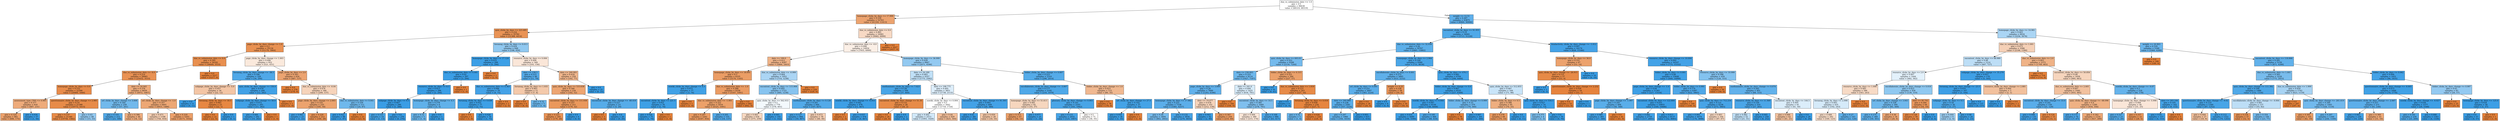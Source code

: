 digraph Tree {
node [shape=box, style="filled", color="black"] ;
0 [label="due_vs_submission_date <= 1.0\ngini = 0.5\nsamples = 96638\nvalue = [48319, 48319]", fillcolor="#e5813900"] ;
1 [label="homepage_clicks_by_days <= 17.999\ngini = 0.339\nsamples = 52763\nvalue = [41350, 11413]", fillcolor="#e58139b9"] ;
0 -> 1 [labeldistance=2.5, labelangle=45, headlabel="True"] ;
2 [label="quiz_clicks_by_days <= 223.485\ngini = 0.216\nsamples = 35782\nvalue = [31368, 4414]", fillcolor="#e58139db"] ;
1 -> 2 ;
3 [label="page_clicks_by_days_change <= 1.0\ngini = 0.2\nsamples = 35134\nvalue = [31170, 3964]", fillcolor="#e58139df"] ;
2 -> 3 ;
4 [label="due_vs_submission_date <= 0.0\ngini = 0.185\nsamples = 34182\nvalue = [30649, 3533]", fillcolor="#e58139e2"] ;
3 -> 4 ;
5 [label="due_vs_submission_date <= -0.0\ngini = 0.214\nsamples = 28965\nvalue = [25432, 3533]", fillcolor="#e58139dc"] ;
4 -> 5 ;
6 [label="homepage_clicks_by_days <= 0.0\ngini = 0.152\nsamples = 22306\nvalue = [20460, 1846]", fillcolor="#e58139e8"] ;
5 -> 6 ;
7 [label="assessment_type_CMA <= 0.985\ngini = 0.377\nsamples = 918\nvalue = [687, 231]", fillcolor="#e58139a9"] ;
6 -> 7 ;
8 [label="gini = 0.324\nsamples = 861\nvalue = [686, 175]", fillcolor="#e58139be"] ;
7 -> 8 ;
9 [label="gini = 0.034\nsamples = 57\nvalue = [1, 56]", fillcolor="#399de5fa"] ;
7 -> 9 ;
10 [label="questionnaire_clicks_by_days_change <= 2.985\ngini = 0.14\nsamples = 21388\nvalue = [19773, 1615]", fillcolor="#e58139ea"] ;
6 -> 10 ;
11 [label="gini = 0.137\nsamples = 21340\nvalue = [19758, 1582]", fillcolor="#e58139eb"] ;
10 -> 11 ;
12 [label="gini = 0.43\nsamples = 48\nvalue = [15, 33]", fillcolor="#399de58b"] ;
10 -> 12 ;
13 [label="date <= 24.945\ngini = 0.378\nsamples = 6659\nvalue = [4972, 1687]", fillcolor="#e58139a8"] ;
5 -> 13 ;
14 [label="url_clicks_by_days_change <= 3.008\ngini = 0.344\nsamples = 258\nvalue = [57, 201]", fillcolor="#399de5b7"] ;
13 -> 14 ;
15 [label="gini = 0.193\nsamples = 212\nvalue = [23, 189]", fillcolor="#399de5e0"] ;
14 -> 15 ;
16 [label="gini = 0.386\nsamples = 46\nvalue = [34, 12]", fillcolor="#e58139a5"] ;
14 -> 16 ;
17 [label="url_clicks_by_days_change <= -1.0\ngini = 0.357\nsamples = 6401\nvalue = [4915, 1486]", fillcolor="#e58139b2"] ;
13 -> 17 ;
18 [label="gini = 0.471\nsamples = 1198\nvalue = [744, 454]", fillcolor="#e5813963"] ;
17 -> 18 ;
19 [label="gini = 0.318\nsamples = 5203\nvalue = [4171, 1032]", fillcolor="#e58139c0"] ;
17 -> 19 ;
20 [label="gini = 0.0\nsamples = 5217\nvalue = [5217, 0]", fillcolor="#e58139ff"] ;
4 -> 20 ;
21 [label="page_clicks_by_days_change <= 1.003\ngini = 0.496\nsamples = 952\nvalue = [521, 431]", fillcolor="#e581392c"] ;
3 -> 21 ;
22 [label="forumng_clicks_by_days_change <= -38.5\ngini = 0.186\nsamples = 328\nvalue = [34, 294]", fillcolor="#399de5e2"] ;
21 -> 22 ;
23 [label="subpage_clicks_by_days_change <= -5.0\ngini = 0.457\nsamples = 34\nvalue = [22, 12]", fillcolor="#e5813974"] ;
22 -> 23 ;
24 [label="gini = 0.0\nsamples = 11\nvalue = [0, 11]", fillcolor="#399de5ff"] ;
23 -> 24 ;
25 [label="forumng_clicks_by_days <= 18.5\ngini = 0.083\nsamples = 23\nvalue = [22, 1]", fillcolor="#e58139f3"] ;
23 -> 25 ;
26 [label="gini = 0.0\nsamples = 22\nvalue = [22, 0]", fillcolor="#e58139ff"] ;
25 -> 26 ;
27 [label="gini = 0.0\nsamples = 1\nvalue = [0, 1]", fillcolor="#399de5ff"] ;
25 -> 27 ;
28 [label="quiz_clicks_by_days_change <= 150.0\ngini = 0.078\nsamples = 294\nvalue = [12, 282]", fillcolor="#399de5f4"] ;
22 -> 28 ;
29 [label="subpage_clicks_by_days_change <= 50.0\ngini = 0.072\nsamples = 293\nvalue = [11, 282]", fillcolor="#399de5f5"] ;
28 -> 29 ;
30 [label="gini = 0.066\nsamples = 292\nvalue = [10, 282]", fillcolor="#399de5f6"] ;
29 -> 30 ;
31 [label="gini = 0.0\nsamples = 1\nvalue = [1, 0]", fillcolor="#e58139ff"] ;
29 -> 31 ;
32 [label="gini = 0.0\nsamples = 1\nvalue = [1, 0]", fillcolor="#e58139ff"] ;
28 -> 32 ;
33 [label="page_clicks_by_days <= 2.0\ngini = 0.343\nsamples = 624\nvalue = [487, 137]", fillcolor="#e58139b7"] ;
21 -> 33 ;
34 [label="gini = 0.0\nsamples = 278\nvalue = [278, 0]", fillcolor="#e58139ff"] ;
33 -> 34 ;
35 [label="due_vs_submission_date <= -0.04\ngini = 0.478\nsamples = 346\nvalue = [209, 137]", fillcolor="#e5813958"] ;
33 -> 35 ;
36 [label="page_clicks_by_days_change <= 2.003\ngini = 0.335\nsamples = 235\nvalue = [185, 50]", fillcolor="#e58139ba"] ;
35 -> 36 ;
37 [label="gini = 0.083\nsamples = 23\nvalue = [1, 22]", fillcolor="#399de5f3"] ;
36 -> 37 ;
38 [label="gini = 0.229\nsamples = 212\nvalue = [184, 28]", fillcolor="#e58139d8"] ;
36 -> 38 ;
39 [label="due_vs_submission_date <= 0.041\ngini = 0.339\nsamples = 111\nvalue = [24, 87]", fillcolor="#399de5b9"] ;
35 -> 39 ;
40 [label="gini = 0.022\nsamples = 88\nvalue = [1, 87]", fillcolor="#399de5fc"] ;
39 -> 40 ;
41 [label="gini = 0.0\nsamples = 23\nvalue = [23, 0]", fillcolor="#e58139ff"] ;
39 -> 41 ;
42 [label="forumng_clicks_by_days <= 0.013\ngini = 0.424\nsamples = 648\nvalue = [198, 450]", fillcolor="#399de58f"] ;
2 -> 42 ;
43 [label="homepage_clicks_by_days <= 17.124\ngini = 0.033\nsamples = 299\nvalue = [5, 294]", fillcolor="#399de5fb"] ;
42 -> 43 ;
44 [label="due_vs_submission_date <= 0.441\ngini = 0.02\nsamples = 297\nvalue = [3, 294]", fillcolor="#399de5fc"] ;
43 -> 44 ;
45 [label="resource_clicks_by_days <= 8.5\ngini = 0.013\nsamples = 296\nvalue = [2, 294]", fillcolor="#399de5fd"] ;
44 -> 45 ;
46 [label="subpage_clicks_by_days <= 9.5\ngini = 0.007\nsamples = 290\nvalue = [1, 289]", fillcolor="#399de5fe"] ;
45 -> 46 ;
47 [label="gini = 0.133\nsamples = 14\nvalue = [1, 13]", fillcolor="#399de5eb"] ;
46 -> 47 ;
48 [label="gini = 0.0\nsamples = 276\nvalue = [0, 276]", fillcolor="#399de5ff"] ;
46 -> 48 ;
49 [label="homepage_clicks_by_days_change <= 4.5\ngini = 0.278\nsamples = 6\nvalue = [1, 5]", fillcolor="#399de5cc"] ;
45 -> 49 ;
50 [label="gini = 0.32\nsamples = 5\nvalue = [1, 4]", fillcolor="#399de5bf"] ;
49 -> 50 ;
51 [label="gini = 0.0\nsamples = 1\nvalue = [0, 1]", fillcolor="#399de5ff"] ;
49 -> 51 ;
52 [label="gini = 0.0\nsamples = 1\nvalue = [1, 0]", fillcolor="#e58139ff"] ;
44 -> 52 ;
53 [label="gini = 0.0\nsamples = 2\nvalue = [2, 0]", fillcolor="#e58139ff"] ;
43 -> 53 ;
54 [label="resource_clicks_by_days <= 0.006\ngini = 0.494\nsamples = 349\nvalue = [193, 156]", fillcolor="#e5813931"] ;
42 -> 54 ;
55 [label="date <= 238.5\ngini = 0.215\nsamples = 90\nvalue = [11, 79]", fillcolor="#399de5db"] ;
54 -> 55 ;
56 [label="due_vs_submission_date <= 0.363\ngini = 0.096\nsamples = 79\nvalue = [4, 75]", fillcolor="#399de5f1"] ;
55 -> 56 ;
57 [label="forumng_clicks_by_days <= 0.638\ngini = 0.051\nsamples = 77\nvalue = [2, 75]", fillcolor="#399de5f8"] ;
56 -> 57 ;
58 [label="gini = 0.0\nsamples = 1\nvalue = [1, 0]", fillcolor="#e58139ff"] ;
57 -> 58 ;
59 [label="gini = 0.026\nsamples = 76\nvalue = [1, 75]", fillcolor="#399de5fc"] ;
57 -> 59 ;
60 [label="gini = 0.0\nsamples = 2\nvalue = [2, 0]", fillcolor="#e58139ff"] ;
56 -> 60 ;
61 [label="forumng_clicks_by_days <= 1.935\ngini = 0.463\nsamples = 11\nvalue = [7, 4]", fillcolor="#e581396d"] ;
55 -> 61 ;
62 [label="gini = 0.0\nsamples = 6\nvalue = [6, 0]", fillcolor="#e58139ff"] ;
61 -> 62 ;
63 [label="gini = 0.32\nsamples = 5\nvalue = [1, 4]", fillcolor="#399de5bf"] ;
61 -> 63 ;
64 [label="date <= 240.993\ngini = 0.418\nsamples = 259\nvalue = [182, 77]", fillcolor="#e5813993"] ;
54 -> 64 ;
65 [label="quiz_clicks_by_days <= 533.638\ngini = 0.346\nsamples = 234\nvalue = [182, 52]", fillcolor="#e58139b6"] ;
64 -> 65 ;
66 [label="oucontent_clicks_by_days <= 111.938\ngini = 0.257\nsamples = 211\nvalue = [179, 32]", fillcolor="#e58139d1"] ;
65 -> 66 ;
67 [label="gini = 0.221\nsamples = 205\nvalue = [179, 26]", fillcolor="#e58139da"] ;
66 -> 67 ;
68 [label="gini = 0.0\nsamples = 6\nvalue = [0, 6]", fillcolor="#399de5ff"] ;
66 -> 68 ;
69 [label="oucontent_clicks_by_days_change <= -48.418\ngini = 0.227\nsamples = 23\nvalue = [3, 20]", fillcolor="#399de5d9"] ;
65 -> 69 ;
70 [label="gini = 0.0\nsamples = 3\nvalue = [3, 0]", fillcolor="#e58139ff"] ;
69 -> 70 ;
71 [label="gini = 0.0\nsamples = 20\nvalue = [0, 20]", fillcolor="#399de5ff"] ;
69 -> 71 ;
72 [label="gini = 0.0\nsamples = 25\nvalue = [0, 25]", fillcolor="#399de5ff"] ;
64 -> 72 ;
73 [label="due_vs_submission_date <= 0.0\ngini = 0.485\nsamples = 16981\nvalue = [9982, 6999]", fillcolor="#e581394c"] ;
1 -> 73 ;
74 [label="due_vs_submission_date <= -0.0\ngini = 0.498\nsamples = 14954\nvalue = [7955, 6999]", fillcolor="#e581391f"] ;
73 -> 74 ;
75 [label="date <= 199.0\ngini = 0.412\nsamples = 8287\nvalue = [5884, 2403]", fillcolor="#e5813997"] ;
74 -> 75 ;
76 [label="homepage_clicks_by_days <= 18.001\ngini = 0.3\nsamples = 6335\nvalue = [5170, 1165]", fillcolor="#e58139c6"] ;
75 -> 76 ;
77 [label="ouwiki_clicks_by_days_change <= 4.5\ngini = 0.075\nsamples = 77\nvalue = [3, 74]", fillcolor="#399de5f5"] ;
76 -> 77 ;
78 [label="oucontent_clicks_by_days <= 221.5\ngini = 0.051\nsamples = 76\nvalue = [2, 74]", fillcolor="#399de5f8"] ;
77 -> 78 ;
79 [label="gini = 0.026\nsamples = 75\nvalue = [1, 74]", fillcolor="#399de5fc"] ;
78 -> 79 ;
80 [label="gini = 0.0\nsamples = 1\nvalue = [1, 0]", fillcolor="#e58139ff"] ;
78 -> 80 ;
81 [label="gini = 0.0\nsamples = 1\nvalue = [1, 0]", fillcolor="#e58139ff"] ;
77 -> 81 ;
82 [label="due_vs_submission_date <= -1.0\ngini = 0.288\nsamples = 6258\nvalue = [5167, 1091]", fillcolor="#e58139c9"] ;
76 -> 82 ;
83 [label="due_vs_submission_date <= -1.001\ngini = 0.322\nsamples = 5416\nvalue = [4325, 1091]", fillcolor="#e58139bf"] ;
82 -> 83 ;
84 [label="gini = 0.297\nsamples = 5261\nvalue = [4307, 954]", fillcolor="#e58139c7"] ;
83 -> 84 ;
85 [label="gini = 0.205\nsamples = 155\nvalue = [18, 137]", fillcolor="#399de5dd"] ;
83 -> 85 ;
86 [label="gini = 0.0\nsamples = 842\nvalue = [842, 0]", fillcolor="#e58139ff"] ;
82 -> 86 ;
87 [label="due_vs_submission_date <= -0.999\ngini = 0.464\nsamples = 1952\nvalue = [714, 1238]", fillcolor="#399de56c"] ;
75 -> 87 ;
88 [label="oucontent_clicks_by_days <= 115.908\ngini = 0.405\nsamples = 1723\nvalue = [485, 1238]", fillcolor="#399de59b"] ;
87 -> 88 ;
89 [label="quiz_clicks_by_days <= 562.933\ngini = 0.5\nsamples = 779\nvalue = [378, 401]", fillcolor="#399de50f"] ;
88 -> 89 ;
90 [label="gini = 0.483\nsamples = 634\nvalue = [375, 259]", fillcolor="#e581394f"] ;
89 -> 90 ;
91 [label="gini = 0.041\nsamples = 145\nvalue = [3, 142]", fillcolor="#399de5fa"] ;
89 -> 91 ;
92 [label="ouelluminate_clicks_by_days <= 0.126\ngini = 0.201\nsamples = 944\nvalue = [107, 837]", fillcolor="#399de5de"] ;
88 -> 92 ;
93 [label="gini = 0.127\nsamples = 866\nvalue = [59, 807]", fillcolor="#399de5ec"] ;
92 -> 93 ;
94 [label="gini = 0.473\nsamples = 78\nvalue = [48, 30]", fillcolor="#e5813960"] ;
92 -> 94 ;
95 [label="gini = 0.0\nsamples = 229\nvalue = [229, 0]", fillcolor="#e58139ff"] ;
87 -> 95 ;
96 [label="homepage_clicks_by_days <= 36.999\ngini = 0.428\nsamples = 6667\nvalue = [2071, 4596]", fillcolor="#399de58c"] ;
74 -> 96 ;
97 [label="date <= 24.189\ngini = 0.483\nsamples = 4357\nvalue = [1775, 2582]", fillcolor="#399de550"] ;
96 -> 97 ;
98 [label="ouelluminate_clicks_by_days <= 7.023\ngini = 0.136\nsamples = 506\nvalue = [37, 469]", fillcolor="#399de5eb"] ;
97 -> 98 ;
99 [label="ouwiki_clicks_by_days_change <= -0.053\ngini = 0.045\nsamples = 478\nvalue = [11, 467]", fillcolor="#399de5f9"] ;
98 -> 99 ;
100 [label="gini = 0.0\nsamples = 2\nvalue = [2, 0]", fillcolor="#e58139ff"] ;
99 -> 100 ;
101 [label="gini = 0.037\nsamples = 476\nvalue = [9, 467]", fillcolor="#399de5fa"] ;
99 -> 101 ;
102 [label="oucontent_clicks_by_days_change <= 51.35\ngini = 0.133\nsamples = 28\nvalue = [26, 2]", fillcolor="#e58139eb"] ;
98 -> 102 ;
103 [label="gini = 0.0\nsamples = 26\nvalue = [26, 0]", fillcolor="#e58139ff"] ;
102 -> 103 ;
104 [label="gini = 0.0\nsamples = 2\nvalue = [0, 2]", fillcolor="#399de5ff"] ;
102 -> 104 ;
105 [label="date <= 198.775\ngini = 0.495\nsamples = 3851\nvalue = [1738, 2113]", fillcolor="#399de52d"] ;
97 -> 105 ;
106 [label="ouwiki_clicks_by_days <= 0.004\ngini = 0.5\nsamples = 3442\nvalue = [1718, 1724]", fillcolor="#399de501"] ;
105 -> 106 ;
107 [label="gini = 0.492\nsamples = 2513\nvalue = [1093, 1420]", fillcolor="#399de53b"] ;
106 -> 107 ;
108 [label="gini = 0.44\nsamples = 929\nvalue = [625, 304]", fillcolor="#e5813983"] ;
106 -> 108 ;
109 [label="oucontent_clicks_by_days_change <= 91.593\ngini = 0.093\nsamples = 409\nvalue = [20, 389]", fillcolor="#399de5f2"] ;
105 -> 109 ;
110 [label="gini = 0.01\nsamples = 381\nvalue = [2, 379]", fillcolor="#399de5fe"] ;
109 -> 110 ;
111 [label="gini = 0.459\nsamples = 28\nvalue = [18, 10]", fillcolor="#e5813971"] ;
109 -> 111 ;
112 [label="folder_clicks_by_days_change <= 0.007\ngini = 0.223\nsamples = 2310\nvalue = [296, 2014]", fillcolor="#399de5da"] ;
96 -> 112 ;
113 [label="oucollaborate_clicks_by_days_change <= -3.007\ngini = 0.177\nsamples = 2195\nvalue = [216, 1979]", fillcolor="#399de5e3"] ;
112 -> 113 ;
114 [label="homepage_clicks_by_days <= 51.613\ngini = 0.481\nsamples = 92\nvalue = [55, 37]", fillcolor="#e5813953"] ;
113 -> 114 ;
115 [label="gini = 0.313\nsamples = 67\nvalue = [54, 13]", fillcolor="#e58139c2"] ;
114 -> 115 ;
116 [label="gini = 0.077\nsamples = 25\nvalue = [1, 24]", fillcolor="#399de5f4"] ;
114 -> 116 ;
117 [label="glossary_clicks_by_days_change <= 0.003\ngini = 0.141\nsamples = 2103\nvalue = [161, 1942]", fillcolor="#399de5ea"] ;
113 -> 117 ;
118 [label="gini = 0.115\nsamples = 2032\nvalue = [125, 1907]", fillcolor="#399de5ee"] ;
117 -> 118 ;
119 [label="gini = 0.5\nsamples = 71\nvalue = [36, 35]", fillcolor="#e5813907"] ;
117 -> 119 ;
120 [label="folder_clicks_by_days_change <= 1.0\ngini = 0.423\nsamples = 115\nvalue = [80, 35]", fillcolor="#e581398f"] ;
112 -> 120 ;
121 [label="gini = 0.0\nsamples = 78\nvalue = [78, 0]", fillcolor="#e58139ff"] ;
120 -> 121 ;
122 [label="url_clicks_by_days_change <= 27.5\ngini = 0.102\nsamples = 37\nvalue = [2, 35]", fillcolor="#399de5f0"] ;
120 -> 122 ;
123 [label="gini = 0.054\nsamples = 36\nvalue = [1, 35]", fillcolor="#399de5f8"] ;
122 -> 123 ;
124 [label="gini = 0.0\nsamples = 1\nvalue = [1, 0]", fillcolor="#e58139ff"] ;
122 -> 124 ;
125 [label="gini = 0.0\nsamples = 2027\nvalue = [2027, 0]", fillcolor="#e58139ff"] ;
73 -> 125 ;
126 [label="weight <= 12.51\ngini = 0.267\nsamples = 43875\nvalue = [6969, 36906]", fillcolor="#399de5cf"] ;
0 -> 126 [labeldistance=2.5, labelangle=-45, headlabel="False"] ;
127 [label="oucontent_clicks_by_days <= 91.955\ngini = 0.19\nsamples = 34941\nvalue = [3713, 31228]", fillcolor="#399de5e1"] ;
126 -> 127 ;
128 [label="due_vs_submission_date <= 32.936\ngini = 0.26\nsamples = 18767\nvalue = [2885, 15882]", fillcolor="#399de5d1"] ;
127 -> 128 ;
129 [label="quiz_clicks_by_days <= 693.01\ngini = 0.353\nsamples = 9398\nvalue = [2154, 7244]", fillcolor="#399de5b3"] ;
128 -> 129 ;
130 [label="date <= 236.003\ngini = 0.333\nsamples = 9114\nvalue = [1927, 7187]", fillcolor="#399de5bb"] ;
129 -> 130 ;
131 [label="page_clicks_by_days <= 3.006\ngini = 0.28\nsamples = 7689\nvalue = [1293, 6396]", fillcolor="#399de5cb"] ;
130 -> 131 ;
132 [label="homepage_clicks_by_days <= 17.982\ngini = 0.251\nsamples = 7338\nvalue = [1081, 6257]", fillcolor="#399de5d3"] ;
131 -> 132 ;
133 [label="gini = 0.36\nsamples = 3404\nvalue = [802, 2602]", fillcolor="#399de5b0"] ;
132 -> 133 ;
134 [label="gini = 0.132\nsamples = 3934\nvalue = [279, 3655]", fillcolor="#399de5ec"] ;
132 -> 134 ;
135 [label="date <= 19.077\ngini = 0.478\nsamples = 351\nvalue = [212, 139]", fillcolor="#e5813958"] ;
131 -> 135 ;
136 [label="gini = 0.043\nsamples = 92\nvalue = [2, 90]", fillcolor="#399de5f9"] ;
135 -> 136 ;
137 [label="gini = 0.307\nsamples = 259\nvalue = [210, 49]", fillcolor="#e58139c4"] ;
135 -> 137 ;
138 [label="date <= 241.0\ngini = 0.494\nsamples = 1425\nvalue = [634, 791]", fillcolor="#399de533"] ;
130 -> 138 ;
139 [label="gini = 0.0\nsamples = 356\nvalue = [356, 0]", fillcolor="#e58139ff"] ;
138 -> 139 ;
140 [label="oucontent_clicks_by_days <= 14.5\ngini = 0.385\nsamples = 1069\nvalue = [278, 791]", fillcolor="#399de5a5"] ;
138 -> 140 ;
141 [label="gini = 0.494\nsamples = 389\nvalue = [215, 174]", fillcolor="#e5813931"] ;
140 -> 141 ;
142 [label="gini = 0.168\nsamples = 680\nvalue = [63, 617]", fillcolor="#399de5e5"] ;
140 -> 142 ;
143 [label="folder_clicks_by_days <= 0.315\ngini = 0.321\nsamples = 284\nvalue = [227, 57]", fillcolor="#e58139bf"] ;
129 -> 143 ;
144 [label="gini = 0.0\nsamples = 41\nvalue = [0, 41]", fillcolor="#399de5ff"] ;
143 -> 144 ;
145 [label="due_vs_submission_date <= 1.019\ngini = 0.123\nsamples = 243\nvalue = [227, 16]", fillcolor="#e58139ed"] ;
143 -> 145 ;
146 [label="gini = 0.0\nsamples = 9\nvalue = [0, 9]", fillcolor="#399de5ff"] ;
145 -> 146 ;
147 [label="forumng_clicks_by_days <= 0.018\ngini = 0.058\nsamples = 234\nvalue = [227, 7]", fillcolor="#e58139f7"] ;
145 -> 147 ;
148 [label="gini = 0.32\nsamples = 5\nvalue = [1, 4]", fillcolor="#399de5bf"] ;
147 -> 148 ;
149 [label="gini = 0.026\nsamples = 229\nvalue = [226, 3]", fillcolor="#e58139fc"] ;
147 -> 149 ;
150 [label="homepage_clicks_by_days <= 2.964\ngini = 0.144\nsamples = 9369\nvalue = [731, 8638]", fillcolor="#399de5e9"] ;
128 -> 150 ;
151 [label="oucollaborate_clicks_by_days <= 0.001\ngini = 0.272\nsamples = 2665\nvalue = [433, 2232]", fillcolor="#399de5ce"] ;
150 -> 151 ;
152 [label="url_clicks_by_days <= 0.001\ngini = 0.251\nsamples = 2607\nvalue = [383, 2224]", fillcolor="#399de5d3"] ;
151 -> 152 ;
153 [label="date <= 240.989\ngini = 0.238\nsamples = 2581\nvalue = [357, 2224]", fillcolor="#399de5d6"] ;
152 -> 153 ;
154 [label="gini = 0.297\nsamples = 1966\nvalue = [356, 1610]", fillcolor="#399de5c7"] ;
153 -> 154 ;
155 [label="gini = 0.003\nsamples = 615\nvalue = [1, 614]", fillcolor="#399de5ff"] ;
153 -> 155 ;
156 [label="gini = 0.0\nsamples = 26\nvalue = [26, 0]", fillcolor="#e58139ff"] ;
152 -> 156 ;
157 [label="weight <= 6.25\ngini = 0.238\nsamples = 58\nvalue = [50, 8]", fillcolor="#e58139d6"] ;
151 -> 157 ;
158 [label="gini = 0.0\nsamples = 8\nvalue = [0, 8]", fillcolor="#399de5ff"] ;
157 -> 158 ;
159 [label="gini = 0.0\nsamples = 50\nvalue = [50, 0]", fillcolor="#e58139ff"] ;
157 -> 159 ;
160 [label="quiz_clicks_by_days <= 476.1\ngini = 0.085\nsamples = 6704\nvalue = [298, 6406]", fillcolor="#399de5f3"] ;
150 -> 160 ;
161 [label="folder_clicks_by_days_change <= 0.0\ngini = 0.067\nsamples = 6535\nvalue = [227, 6308]", fillcolor="#399de5f6"] ;
160 -> 161 ;
162 [label="ouwiki_clicks_by_days <= 0.044\ngini = 0.047\nsamples = 6156\nvalue = [148, 6008]", fillcolor="#399de5f9"] ;
161 -> 162 ;
163 [label="gini = 0.035\nsamples = 5690\nvalue = [100, 5590]", fillcolor="#399de5fa"] ;
162 -> 163 ;
164 [label="gini = 0.185\nsamples = 466\nvalue = [48, 418]", fillcolor="#399de5e2"] ;
162 -> 164 ;
165 [label="folder_clicks_by_days_change <= 0.999\ngini = 0.33\nsamples = 379\nvalue = [79, 300]", fillcolor="#399de5bc"] ;
161 -> 165 ;
166 [label="gini = 0.0\nsamples = 78\nvalue = [78, 0]", fillcolor="#e58139ff"] ;
165 -> 166 ;
167 [label="gini = 0.007\nsamples = 301\nvalue = [1, 300]", fillcolor="#399de5fe"] ;
165 -> 167 ;
168 [label="quiz_clicks_by_days <= 512.855\ngini = 0.487\nsamples = 169\nvalue = [71, 98]", fillcolor="#399de546"] ;
160 -> 168 ;
169 [label="folder_clicks_by_days <= 0.5\ngini = 0.388\nsamples = 95\nvalue = [70, 25]", fillcolor="#e58139a4"] ;
168 -> 169 ;
170 [label="gini = 0.278\nsamples = 84\nvalue = [70, 14]", fillcolor="#e58139cc"] ;
169 -> 170 ;
171 [label="gini = 0.0\nsamples = 11\nvalue = [0, 11]", fillcolor="#399de5ff"] ;
169 -> 171 ;
172 [label="quiz_clicks_by_days <= 516.5\ngini = 0.027\nsamples = 74\nvalue = [1, 73]", fillcolor="#399de5fc"] ;
168 -> 172 ;
173 [label="gini = 0.375\nsamples = 4\nvalue = [1, 3]", fillcolor="#399de5aa"] ;
172 -> 173 ;
174 [label="gini = 0.0\nsamples = 70\nvalue = [0, 70]", fillcolor="#399de5ff"] ;
172 -> 174 ;
175 [label="htmlactivity_clicks_by_days_change <= -1.012\ngini = 0.097\nsamples = 16174\nvalue = [828, 15346]", fillcolor="#399de5f1"] ;
127 -> 175 ;
176 [label="homepage_clicks_by_days <= 36.0\ngini = 0.331\nsamples = 67\nvalue = [53, 14]", fillcolor="#e58139bc"] ;
175 -> 176 ;
177 [label="quiz_clicks_by_days_change <= -26.915\ngini = 0.131\nsamples = 57\nvalue = [53, 4]", fillcolor="#e58139ec"] ;
176 -> 177 ;
178 [label="gini = 0.0\nsamples = 3\nvalue = [0, 3]", fillcolor="#399de5ff"] ;
177 -> 178 ;
179 [label="questionnaire_clicks_by_days_change <= 2.232\ngini = 0.036\nsamples = 54\nvalue = [53, 1]", fillcolor="#e58139fa"] ;
177 -> 179 ;
180 [label="gini = 0.0\nsamples = 53\nvalue = [53, 0]", fillcolor="#e58139ff"] ;
179 -> 180 ;
181 [label="gini = 0.0\nsamples = 1\nvalue = [0, 1]", fillcolor="#399de5ff"] ;
179 -> 181 ;
182 [label="gini = 0.0\nsamples = 10\nvalue = [0, 10]", fillcolor="#399de5ff"] ;
176 -> 182 ;
183 [label="resource_clicks_by_days_change <= 10.004\ngini = 0.092\nsamples = 16107\nvalue = [775, 15332]", fillcolor="#399de5f2"] ;
175 -> 183 ;
184 [label="folder_clicks_by_days <= 0.001\ngini = 0.08\nsamples = 15648\nvalue = [649, 14999]", fillcolor="#399de5f4"] ;
183 -> 184 ;
185 [label="page_clicks_by_days_change <= -1.0\ngini = 0.04\nsamples = 11261\nvalue = [227, 11034]", fillcolor="#399de5fa"] ;
184 -> 185 ;
186 [label="page_clicks_by_days_change <= -1.997\ngini = 0.245\nsamples = 406\nvalue = [58, 348]", fillcolor="#399de5d4"] ;
185 -> 186 ;
187 [label="gini = 0.089\nsamples = 365\nvalue = [17, 348]", fillcolor="#399de5f3"] ;
186 -> 187 ;
188 [label="gini = 0.0\nsamples = 41\nvalue = [41, 0]", fillcolor="#e58139ff"] ;
186 -> 188 ;
189 [label="oucontent_clicks_by_days <= 122.664\ngini = 0.031\nsamples = 10855\nvalue = [169, 10686]", fillcolor="#399de5fb"] ;
185 -> 189 ;
190 [label="gini = 0.082\nsamples = 2718\nvalue = [117, 2601]", fillcolor="#399de5f4"] ;
189 -> 190 ;
191 [label="gini = 0.013\nsamples = 8137\nvalue = [52, 8085]", fillcolor="#399de5fd"] ;
189 -> 191 ;
192 [label="folder_clicks_by_days <= 0.991\ngini = 0.174\nsamples = 4387\nvalue = [422, 3965]", fillcolor="#399de5e4"] ;
184 -> 192 ;
193 [label="gini = 0.0\nsamples = 149\nvalue = [149, 0]", fillcolor="#e58139ff"] ;
192 -> 193 ;
194 [label="quiz_clicks_by_days <= 712.216\ngini = 0.121\nsamples = 4238\nvalue = [273, 3965]", fillcolor="#399de5ed"] ;
192 -> 194 ;
195 [label="gini = 0.083\nsamples = 4074\nvalue = [176, 3898]", fillcolor="#399de5f3"] ;
194 -> 195 ;
196 [label="gini = 0.483\nsamples = 164\nvalue = [97, 67]", fillcolor="#e581394f"] ;
194 -> 196 ;
197 [label="resource_clicks_by_days <= 10.999\ngini = 0.398\nsamples = 459\nvalue = [126, 333]", fillcolor="#399de59f"] ;
183 -> 197 ;
198 [label="gini = 0.0\nsamples = 58\nvalue = [58, 0]", fillcolor="#e58139ff"] ;
197 -> 198 ;
199 [label="ouelluminate_clicks_by_days_change <= 0.074\ngini = 0.282\nsamples = 401\nvalue = [68, 333]", fillcolor="#399de5cb"] ;
197 -> 199 ;
200 [label="resource_clicks_by_days <= 11.569\ngini = 0.159\nsamples = 310\nvalue = [27, 283]", fillcolor="#399de5e7"] ;
199 -> 200 ;
201 [label="gini = 0.482\nsamples = 52\nvalue = [21, 31]", fillcolor="#399de552"] ;
200 -> 201 ;
202 [label="gini = 0.045\nsamples = 258\nvalue = [6, 252]", fillcolor="#399de5f9"] ;
200 -> 202 ;
203 [label="oucontent_clicks_by_days <= 144.5\ngini = 0.495\nsamples = 91\nvalue = [41, 50]", fillcolor="#399de52e"] ;
199 -> 203 ;
204 [label="gini = 0.448\nsamples = 62\nvalue = [41, 21]", fillcolor="#e581397c"] ;
203 -> 204 ;
205 [label="gini = 0.0\nsamples = 29\nvalue = [0, 29]", fillcolor="#399de5ff"] ;
203 -> 205 ;
206 [label="homepage_clicks_by_days <= 14.981\ngini = 0.463\nsamples = 8934\nvalue = [3256, 5678]", fillcolor="#399de56d"] ;
126 -> 206 ;
207 [label="due_vs_submission_date <= 1.001\ngini = 0.475\nsamples = 3586\nvalue = [2196, 1390]", fillcolor="#e581395e"] ;
206 -> 207 ;
208 [label="oucontent_clicks_by_days <= 68.989\ngini = 0.48\nsamples = 1214\nvalue = [487, 727]", fillcolor="#399de554"] ;
207 -> 208 ;
209 [label="resource_clicks_by_days <= 2.0\ngini = 0.497\nsamples = 1044\nvalue = [482, 562]", fillcolor="#399de524"] ;
208 -> 209 ;
210 [label="resource_clicks_by_days <= 1.006\ngini = 0.485\nsamples = 586\nvalue = [343, 243]", fillcolor="#e581394a"] ;
209 -> 210 ;
211 [label="forumng_clicks_by_days <= 2.998\ngini = 0.493\nsamples = 435\nvalue = [192, 243]", fillcolor="#399de536"] ;
210 -> 211 ;
212 [label="gini = 0.488\nsamples = 292\nvalue = [169, 123]", fillcolor="#e5813945"] ;
211 -> 212 ;
213 [label="gini = 0.27\nsamples = 143\nvalue = [23, 120]", fillcolor="#399de5ce"] ;
211 -> 213 ;
214 [label="gini = 0.0\nsamples = 151\nvalue = [151, 0]", fillcolor="#e58139ff"] ;
210 -> 214 ;
215 [label="oucollaborate_clicks_by_days_change <= 0.018\ngini = 0.423\nsamples = 458\nvalue = [139, 319]", fillcolor="#399de590"] ;
209 -> 215 ;
216 [label="url_clicks_by_days_change <= 3.043\ngini = 0.338\nsamples = 394\nvalue = [85, 309]", fillcolor="#399de5b9"] ;
215 -> 216 ;
217 [label="gini = 0.274\nsamples = 360\nvalue = [59, 301]", fillcolor="#399de5cd"] ;
216 -> 217 ;
218 [label="gini = 0.36\nsamples = 34\nvalue = [26, 8]", fillcolor="#e58139b1"] ;
216 -> 218 ;
219 [label="date <= 95.742\ngini = 0.264\nsamples = 64\nvalue = [54, 10]", fillcolor="#e58139d0"] ;
215 -> 219 ;
220 [label="gini = 0.128\nsamples = 58\nvalue = [54, 4]", fillcolor="#e58139ec"] ;
219 -> 220 ;
221 [label="gini = 0.0\nsamples = 6\nvalue = [0, 6]", fillcolor="#399de5ff"] ;
219 -> 221 ;
222 [label="subpage_clicks_by_days_change <= 35.279\ngini = 0.057\nsamples = 170\nvalue = [5, 165]", fillcolor="#399de5f7"] ;
208 -> 222 ;
223 [label="forumng_clicks_by_days_change <= -23.5\ngini = 0.035\nsamples = 167\nvalue = [3, 164]", fillcolor="#399de5fa"] ;
222 -> 223 ;
224 [label="subpage_clicks_by_days <= 9.5\ngini = 0.18\nsamples = 30\nvalue = [3, 27]", fillcolor="#399de5e3"] ;
223 -> 224 ;
225 [label="gini = 0.444\nsamples = 6\nvalue = [2, 4]", fillcolor="#399de57f"] ;
224 -> 225 ;
226 [label="gini = 0.08\nsamples = 24\nvalue = [1, 23]", fillcolor="#399de5f4"] ;
224 -> 226 ;
227 [label="gini = 0.0\nsamples = 137\nvalue = [0, 137]", fillcolor="#399de5ff"] ;
223 -> 227 ;
228 [label="resource_clicks_by_days_change <= 2.881\ngini = 0.444\nsamples = 3\nvalue = [2, 1]", fillcolor="#e581397f"] ;
222 -> 228 ;
229 [label="gini = 0.0\nsamples = 1\nvalue = [0, 1]", fillcolor="#399de5ff"] ;
228 -> 229 ;
230 [label="gini = 0.0\nsamples = 2\nvalue = [2, 0]", fillcolor="#e58139ff"] ;
228 -> 230 ;
231 [label="due_vs_submission_date <= 2.0\ngini = 0.403\nsamples = 2372\nvalue = [1709, 663]", fillcolor="#e581399c"] ;
207 -> 231 ;
232 [label="gini = 0.0\nsamples = 714\nvalue = [714, 0]", fillcolor="#e58139ff"] ;
231 -> 232 ;
233 [label="oucontent_clicks_by_days <= 50.856\ngini = 0.48\nsamples = 1658\nvalue = [995, 663]", fillcolor="#e5813955"] ;
231 -> 233 ;
234 [label="due_vs_submission_date <= 2.005\ngini = 0.447\nsamples = 1440\nvalue = [955, 485]", fillcolor="#e581397d"] ;
233 -> 234 ;
235 [label="oucontent_clicks_by_days_change <= 33.0\ngini = 0.241\nsamples = 150\nvalue = [21, 129]", fillcolor="#399de5d5"] ;
234 -> 235 ;
236 [label="gini = 0.098\nsamples = 135\nvalue = [7, 128]", fillcolor="#399de5f1"] ;
235 -> 236 ;
237 [label="gini = 0.124\nsamples = 15\nvalue = [14, 1]", fillcolor="#e58139ed"] ;
235 -> 237 ;
238 [label="quiz_clicks_by_days_change <= -68.096\ngini = 0.4\nsamples = 1290\nvalue = [934, 356]", fillcolor="#e581399e"] ;
234 -> 238 ;
239 [label="gini = 0.171\nsamples = 74\nvalue = [7, 67]", fillcolor="#399de5e4"] ;
238 -> 239 ;
240 [label="gini = 0.362\nsamples = 1216\nvalue = [927, 289]", fillcolor="#e58139b0"] ;
238 -> 240 ;
241 [label="ouwiki_clicks_by_days_change <= -0.07\ngini = 0.3\nsamples = 218\nvalue = [40, 178]", fillcolor="#399de5c6"] ;
233 -> 241 ;
242 [label="homepage_clicks_by_days_change <= -5.998\ngini = 0.494\nsamples = 56\nvalue = [31, 25]", fillcolor="#e5813931"] ;
241 -> 242 ;
243 [label="gini = 0.227\nsamples = 23\nvalue = [3, 20]", fillcolor="#399de5d9"] ;
242 -> 243 ;
244 [label="gini = 0.257\nsamples = 33\nvalue = [28, 5]", fillcolor="#e58139d1"] ;
242 -> 244 ;
245 [label="date <= 203.144\ngini = 0.105\nsamples = 162\nvalue = [9, 153]", fillcolor="#399de5f0"] ;
241 -> 245 ;
246 [label="gini = 0.05\nsamples = 157\nvalue = [4, 153]", fillcolor="#399de5f8"] ;
245 -> 246 ;
247 [label="gini = 0.0\nsamples = 5\nvalue = [5, 0]", fillcolor="#e58139ff"] ;
245 -> 247 ;
248 [label="weight <= 24.903\ngini = 0.318\nsamples = 5348\nvalue = [1060, 4288]", fillcolor="#399de5c0"] ;
206 -> 248 ;
249 [label="gini = 0.0\nsamples = 189\nvalue = [189, 0]", fillcolor="#e58139ff"] ;
248 -> 249 ;
250 [label="oucontent_clicks_by_days <= 118.866\ngini = 0.281\nsamples = 5159\nvalue = [871, 4288]", fillcolor="#399de5cb"] ;
248 -> 250 ;
251 [label="due_vs_submission_date <= 1.001\ngini = 0.365\nsamples = 3228\nvalue = [775, 2453]", fillcolor="#399de5ae"] ;
250 -> 251 ;
252 [label="quiz_clicks_by_days_change <= 111.392\ngini = 0.184\nsamples = 1486\nvalue = [152, 1334]", fillcolor="#399de5e2"] ;
251 -> 252 ;
253 [label="questionnaire_clicks_by_days_change <= -9.02\ngini = 0.133\nsamples = 1349\nvalue = [97, 1252]", fillcolor="#399de5eb"] ;
252 -> 253 ;
254 [label="gini = 0.444\nsamples = 27\nvalue = [18, 9]", fillcolor="#e581397f"] ;
253 -> 254 ;
255 [label="gini = 0.112\nsamples = 1322\nvalue = [79, 1243]", fillcolor="#399de5ef"] ;
253 -> 255 ;
256 [label="oucollaborate_clicks_by_days_change <= -0.064\ngini = 0.481\nsamples = 137\nvalue = [55, 82]", fillcolor="#399de554"] ;
252 -> 256 ;
257 [label="gini = 0.234\nsamples = 37\nvalue = [32, 5]", fillcolor="#e58139d7"] ;
256 -> 257 ;
258 [label="gini = 0.354\nsamples = 100\nvalue = [23, 77]", fillcolor="#399de5b3"] ;
256 -> 258 ;
259 [label="due_vs_submission_date <= 1.999\ngini = 0.459\nsamples = 1742\nvalue = [623, 1119]", fillcolor="#399de571"] ;
251 -> 259 ;
260 [label="gini = 0.0\nsamples = 297\nvalue = [297, 0]", fillcolor="#e58139ff"] ;
259 -> 260 ;
261 [label="quiz_clicks_by_days_change <= -261.619\ngini = 0.349\nsamples = 1445\nvalue = [326, 1119]", fillcolor="#399de5b5"] ;
259 -> 261 ;
262 [label="gini = 0.305\nsamples = 101\nvalue = [82, 19]", fillcolor="#e58139c4"] ;
261 -> 262 ;
263 [label="gini = 0.297\nsamples = 1344\nvalue = [244, 1100]", fillcolor="#399de5c6"] ;
261 -> 263 ;
264 [label="folder_clicks_by_days <= 0.062\ngini = 0.094\nsamples = 1931\nvalue = [96, 1835]", fillcolor="#399de5f2"] ;
250 -> 264 ;
265 [label="questionnaire_clicks_by_days_change <= -0.005\ngini = 0.073\nsamples = 1848\nvalue = [70, 1778]", fillcolor="#399de5f5"] ;
264 -> 265 ;
266 [label="questionnaire_clicks_by_days_change <= -2.667\ngini = 0.257\nsamples = 271\nvalue = [41, 230]", fillcolor="#399de5d2"] ;
265 -> 266 ;
267 [label="gini = 0.083\nsamples = 230\nvalue = [10, 220]", fillcolor="#399de5f3"] ;
266 -> 267 ;
268 [label="gini = 0.369\nsamples = 41\nvalue = [31, 10]", fillcolor="#e58139ad"] ;
266 -> 268 ;
269 [label="ouwiki_clicks_by_days_change <= -0.027\ngini = 0.036\nsamples = 1577\nvalue = [29, 1548]", fillcolor="#399de5fa"] ;
265 -> 269 ;
270 [label="gini = 0.191\nsamples = 234\nvalue = [25, 209]", fillcolor="#399de5e0"] ;
269 -> 270 ;
271 [label="gini = 0.006\nsamples = 1343\nvalue = [4, 1339]", fillcolor="#399de5fe"] ;
269 -> 271 ;
272 [label="folder_clicks_by_days_change <= 0.997\ngini = 0.43\nsamples = 83\nvalue = [26, 57]", fillcolor="#399de58b"] ;
264 -> 272 ;
273 [label="gini = 0.0\nsamples = 25\nvalue = [25, 0]", fillcolor="#e58139ff"] ;
272 -> 273 ;
274 [label="homepage_clicks_by_days <= 125.0\ngini = 0.034\nsamples = 58\nvalue = [1, 57]", fillcolor="#399de5fb"] ;
272 -> 274 ;
275 [label="gini = 0.0\nsamples = 57\nvalue = [0, 57]", fillcolor="#399de5ff"] ;
274 -> 275 ;
276 [label="gini = 0.0\nsamples = 1\nvalue = [1, 0]", fillcolor="#e58139ff"] ;
274 -> 276 ;
}